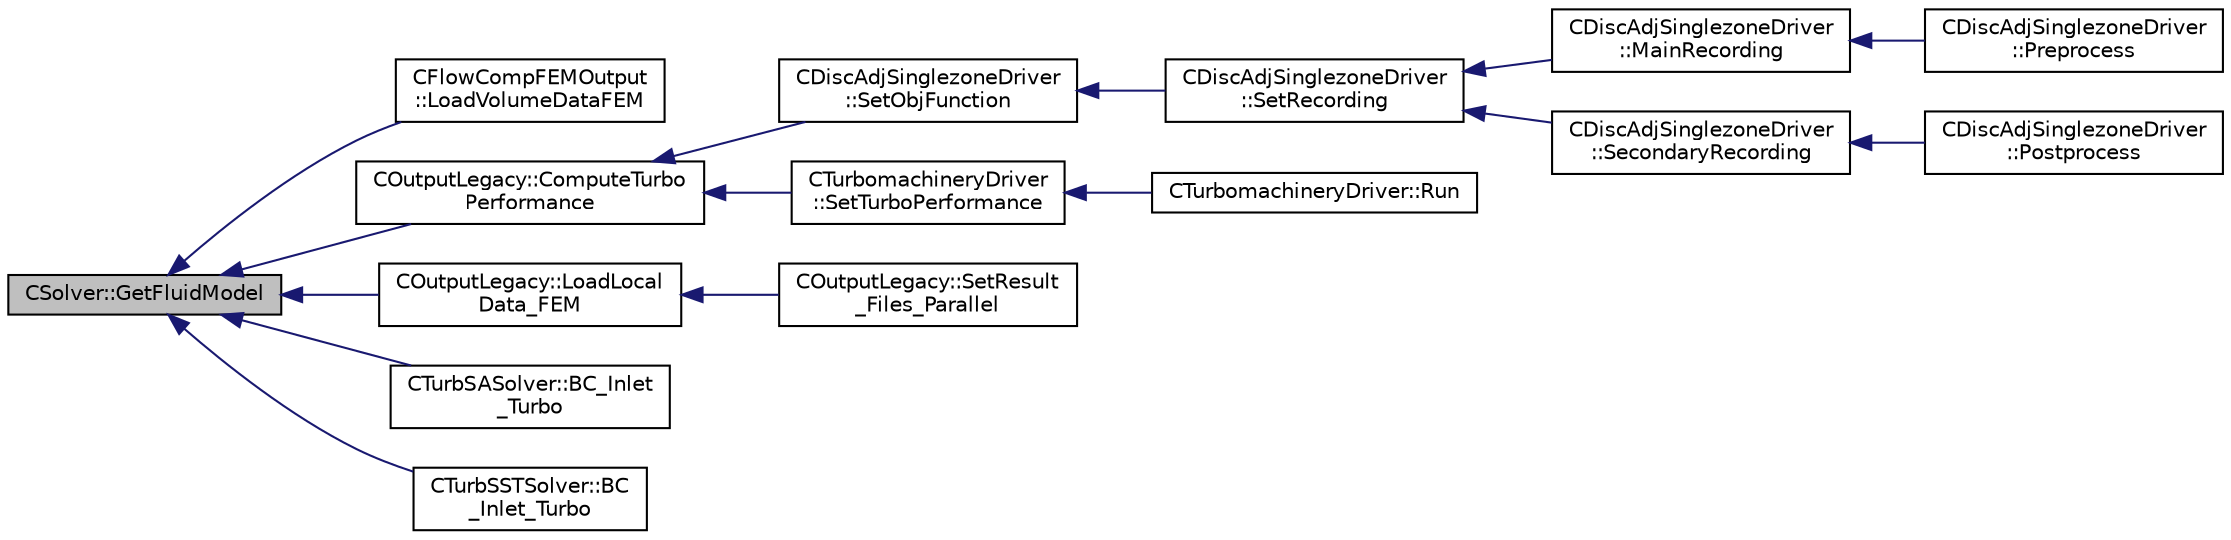 digraph "CSolver::GetFluidModel"
{
  edge [fontname="Helvetica",fontsize="10",labelfontname="Helvetica",labelfontsize="10"];
  node [fontname="Helvetica",fontsize="10",shape=record];
  rankdir="LR";
  Node1459 [label="CSolver::GetFluidModel",height=0.2,width=0.4,color="black", fillcolor="grey75", style="filled", fontcolor="black"];
  Node1459 -> Node1460 [dir="back",color="midnightblue",fontsize="10",style="solid",fontname="Helvetica"];
  Node1460 [label="CFlowCompFEMOutput\l::LoadVolumeDataFEM",height=0.2,width=0.4,color="black", fillcolor="white", style="filled",URL="$class_c_flow_comp_f_e_m_output.html#ab3512aede5c10673392abc7e7a56d149",tooltip="Set the values of the volume output fields for a point. "];
  Node1459 -> Node1461 [dir="back",color="midnightblue",fontsize="10",style="solid",fontname="Helvetica"];
  Node1461 [label="COutputLegacy::ComputeTurbo\lPerformance",height=0.2,width=0.4,color="black", fillcolor="white", style="filled",URL="$class_c_output_legacy.html#a870a4170d6099c1f7c589596e20d2079",tooltip="Compute . "];
  Node1461 -> Node1462 [dir="back",color="midnightblue",fontsize="10",style="solid",fontname="Helvetica"];
  Node1462 [label="CDiscAdjSinglezoneDriver\l::SetObjFunction",height=0.2,width=0.4,color="black", fillcolor="white", style="filled",URL="$class_c_disc_adj_singlezone_driver.html#aea0513ac808106c6a92be610b3b17a6a",tooltip="Set the objective function. "];
  Node1462 -> Node1463 [dir="back",color="midnightblue",fontsize="10",style="solid",fontname="Helvetica"];
  Node1463 [label="CDiscAdjSinglezoneDriver\l::SetRecording",height=0.2,width=0.4,color="black", fillcolor="white", style="filled",URL="$class_c_disc_adj_singlezone_driver.html#a7e519f0f189a3a102b0630edaaa9d233",tooltip="Record one iteration of a flow iteration in within multiple zones. "];
  Node1463 -> Node1464 [dir="back",color="midnightblue",fontsize="10",style="solid",fontname="Helvetica"];
  Node1464 [label="CDiscAdjSinglezoneDriver\l::MainRecording",height=0.2,width=0.4,color="black", fillcolor="white", style="filled",URL="$class_c_disc_adj_singlezone_driver.html#af4087bc4859a336b67555336d8f28aaf",tooltip="Record the main computational path. "];
  Node1464 -> Node1465 [dir="back",color="midnightblue",fontsize="10",style="solid",fontname="Helvetica"];
  Node1465 [label="CDiscAdjSinglezoneDriver\l::Preprocess",height=0.2,width=0.4,color="black", fillcolor="white", style="filled",URL="$class_c_disc_adj_singlezone_driver.html#a2d0785572312526d0bd695a14dd405f2",tooltip="Preprocess the single-zone iteration. "];
  Node1463 -> Node1466 [dir="back",color="midnightblue",fontsize="10",style="solid",fontname="Helvetica"];
  Node1466 [label="CDiscAdjSinglezoneDriver\l::SecondaryRecording",height=0.2,width=0.4,color="black", fillcolor="white", style="filled",URL="$class_c_disc_adj_singlezone_driver.html#ad328a74dd89ed2e335b22c4bf2b53cb0",tooltip="Record the secondary computational path. "];
  Node1466 -> Node1467 [dir="back",color="midnightblue",fontsize="10",style="solid",fontname="Helvetica"];
  Node1467 [label="CDiscAdjSinglezoneDriver\l::Postprocess",height=0.2,width=0.4,color="black", fillcolor="white", style="filled",URL="$class_c_disc_adj_singlezone_driver.html#af0ac923c07d86674b252c28df9a115da",tooltip="Postprocess the adjoint iteration for ZONE_0. "];
  Node1461 -> Node1468 [dir="back",color="midnightblue",fontsize="10",style="solid",fontname="Helvetica"];
  Node1468 [label="CTurbomachineryDriver\l::SetTurboPerformance",height=0.2,width=0.4,color="black", fillcolor="white", style="filled",URL="$class_c_turbomachinery_driver.html#a5f79f6d56a18a557d1afce41629ec743",tooltip="Set Mixing Plane interface within multiple zones. "];
  Node1468 -> Node1469 [dir="back",color="midnightblue",fontsize="10",style="solid",fontname="Helvetica"];
  Node1469 [label="CTurbomachineryDriver::Run",height=0.2,width=0.4,color="black", fillcolor="white", style="filled",URL="$class_c_turbomachinery_driver.html#a4c5a1aaddfe1130684fbcdcacd7eb83f",tooltip="Run a single iteration of the physics within multiple zones. "];
  Node1459 -> Node1470 [dir="back",color="midnightblue",fontsize="10",style="solid",fontname="Helvetica"];
  Node1470 [label="COutputLegacy::LoadLocal\lData_FEM",height=0.2,width=0.4,color="black", fillcolor="white", style="filled",URL="$class_c_output_legacy.html#ad8c05f16577b95ae1bb4bbdd38643ea0",tooltip="Load the desired solution data into a structure used for parallel reordering and output file writing ..."];
  Node1470 -> Node1471 [dir="back",color="midnightblue",fontsize="10",style="solid",fontname="Helvetica"];
  Node1471 [label="COutputLegacy::SetResult\l_Files_Parallel",height=0.2,width=0.4,color="black", fillcolor="white", style="filled",URL="$class_c_output_legacy.html#a9e7832982d8237df4df455b027fd203b",tooltip="Writes and organizes the all the output files, except the history one, for parallel computations..."];
  Node1459 -> Node1472 [dir="back",color="midnightblue",fontsize="10",style="solid",fontname="Helvetica"];
  Node1472 [label="CTurbSASolver::BC_Inlet\l_Turbo",height=0.2,width=0.4,color="black", fillcolor="white", style="filled",URL="$class_c_turb_s_a_solver.html#a2e05ecc017b2b3716bfc6728e4a734e8",tooltip="Impose the inlet boundary condition. "];
  Node1459 -> Node1473 [dir="back",color="midnightblue",fontsize="10",style="solid",fontname="Helvetica"];
  Node1473 [label="CTurbSSTSolver::BC\l_Inlet_Turbo",height=0.2,width=0.4,color="black", fillcolor="white", style="filled",URL="$class_c_turb_s_s_t_solver.html#a8957c42841a00d3880fb5886e2f4de3c",tooltip="Impose the inlet boundary condition. "];
}
